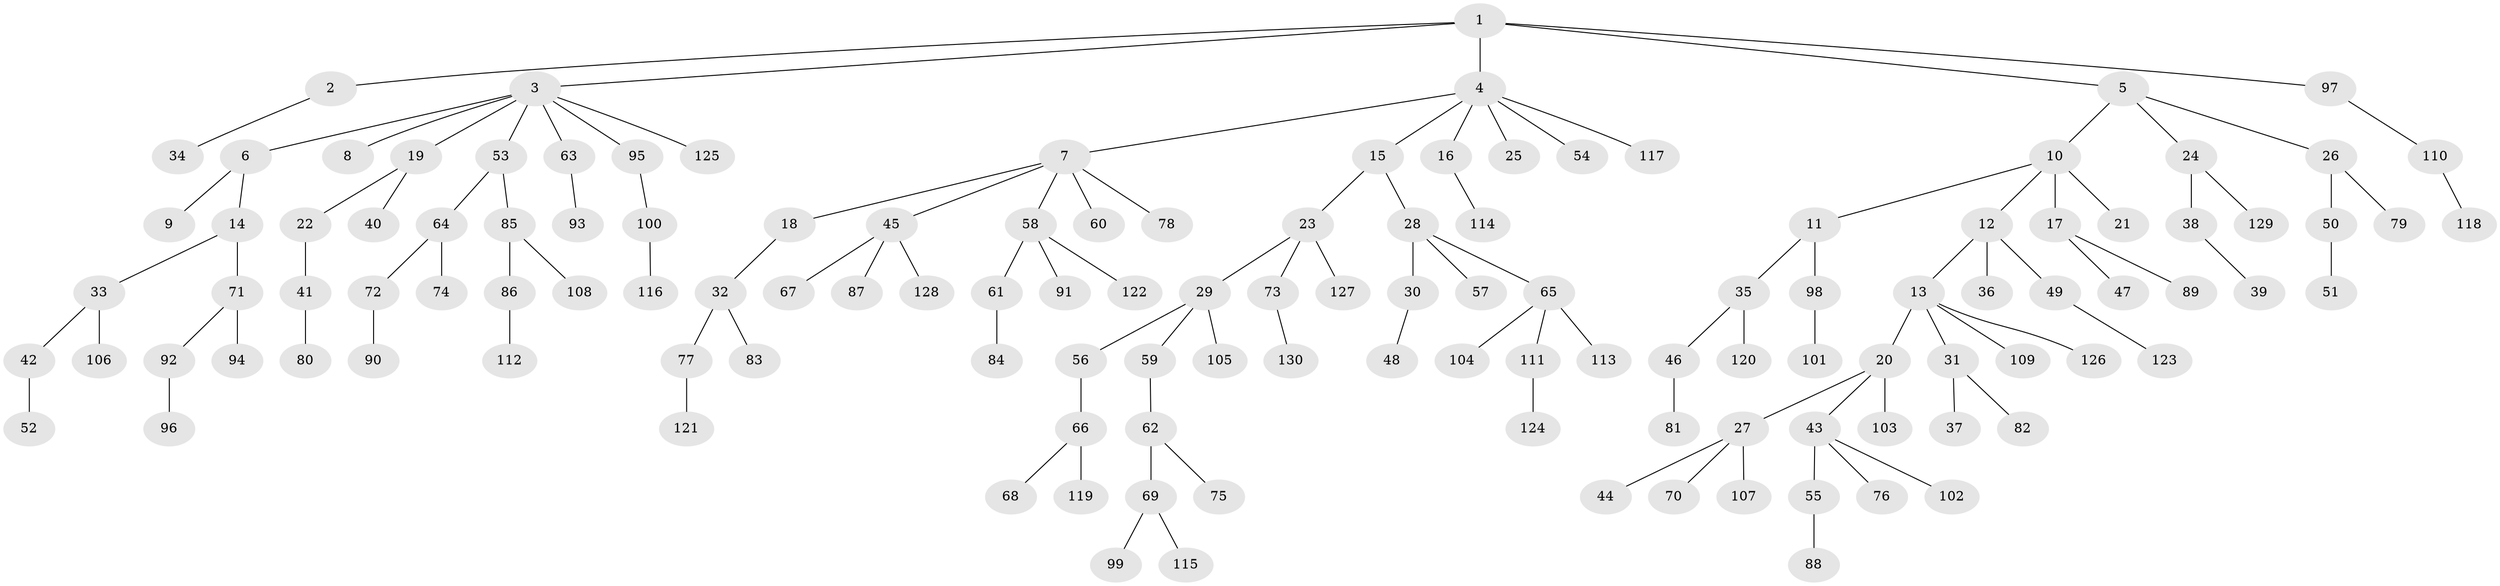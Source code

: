 // Generated by graph-tools (version 1.1) at 2025/36/03/09/25 02:36:51]
// undirected, 130 vertices, 129 edges
graph export_dot {
graph [start="1"]
  node [color=gray90,style=filled];
  1;
  2;
  3;
  4;
  5;
  6;
  7;
  8;
  9;
  10;
  11;
  12;
  13;
  14;
  15;
  16;
  17;
  18;
  19;
  20;
  21;
  22;
  23;
  24;
  25;
  26;
  27;
  28;
  29;
  30;
  31;
  32;
  33;
  34;
  35;
  36;
  37;
  38;
  39;
  40;
  41;
  42;
  43;
  44;
  45;
  46;
  47;
  48;
  49;
  50;
  51;
  52;
  53;
  54;
  55;
  56;
  57;
  58;
  59;
  60;
  61;
  62;
  63;
  64;
  65;
  66;
  67;
  68;
  69;
  70;
  71;
  72;
  73;
  74;
  75;
  76;
  77;
  78;
  79;
  80;
  81;
  82;
  83;
  84;
  85;
  86;
  87;
  88;
  89;
  90;
  91;
  92;
  93;
  94;
  95;
  96;
  97;
  98;
  99;
  100;
  101;
  102;
  103;
  104;
  105;
  106;
  107;
  108;
  109;
  110;
  111;
  112;
  113;
  114;
  115;
  116;
  117;
  118;
  119;
  120;
  121;
  122;
  123;
  124;
  125;
  126;
  127;
  128;
  129;
  130;
  1 -- 2;
  1 -- 3;
  1 -- 4;
  1 -- 5;
  1 -- 97;
  2 -- 34;
  3 -- 6;
  3 -- 8;
  3 -- 19;
  3 -- 53;
  3 -- 63;
  3 -- 95;
  3 -- 125;
  4 -- 7;
  4 -- 15;
  4 -- 16;
  4 -- 25;
  4 -- 54;
  4 -- 117;
  5 -- 10;
  5 -- 24;
  5 -- 26;
  6 -- 9;
  6 -- 14;
  7 -- 18;
  7 -- 45;
  7 -- 58;
  7 -- 60;
  7 -- 78;
  10 -- 11;
  10 -- 12;
  10 -- 17;
  10 -- 21;
  11 -- 35;
  11 -- 98;
  12 -- 13;
  12 -- 36;
  12 -- 49;
  13 -- 20;
  13 -- 31;
  13 -- 109;
  13 -- 126;
  14 -- 33;
  14 -- 71;
  15 -- 23;
  15 -- 28;
  16 -- 114;
  17 -- 47;
  17 -- 89;
  18 -- 32;
  19 -- 22;
  19 -- 40;
  20 -- 27;
  20 -- 43;
  20 -- 103;
  22 -- 41;
  23 -- 29;
  23 -- 73;
  23 -- 127;
  24 -- 38;
  24 -- 129;
  26 -- 50;
  26 -- 79;
  27 -- 44;
  27 -- 70;
  27 -- 107;
  28 -- 30;
  28 -- 57;
  28 -- 65;
  29 -- 56;
  29 -- 59;
  29 -- 105;
  30 -- 48;
  31 -- 37;
  31 -- 82;
  32 -- 77;
  32 -- 83;
  33 -- 42;
  33 -- 106;
  35 -- 46;
  35 -- 120;
  38 -- 39;
  41 -- 80;
  42 -- 52;
  43 -- 55;
  43 -- 76;
  43 -- 102;
  45 -- 67;
  45 -- 87;
  45 -- 128;
  46 -- 81;
  49 -- 123;
  50 -- 51;
  53 -- 64;
  53 -- 85;
  55 -- 88;
  56 -- 66;
  58 -- 61;
  58 -- 91;
  58 -- 122;
  59 -- 62;
  61 -- 84;
  62 -- 69;
  62 -- 75;
  63 -- 93;
  64 -- 72;
  64 -- 74;
  65 -- 104;
  65 -- 111;
  65 -- 113;
  66 -- 68;
  66 -- 119;
  69 -- 99;
  69 -- 115;
  71 -- 92;
  71 -- 94;
  72 -- 90;
  73 -- 130;
  77 -- 121;
  85 -- 86;
  85 -- 108;
  86 -- 112;
  92 -- 96;
  95 -- 100;
  97 -- 110;
  98 -- 101;
  100 -- 116;
  110 -- 118;
  111 -- 124;
}
